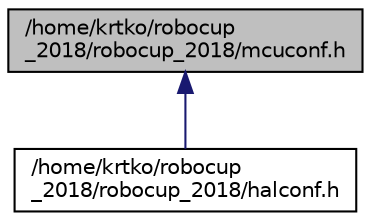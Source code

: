 digraph "/home/krtko/robocup_2018/robocup_2018/mcuconf.h"
{
  edge [fontname="Helvetica",fontsize="10",labelfontname="Helvetica",labelfontsize="10"];
  node [fontname="Helvetica",fontsize="10",shape=record];
  Node1 [label="/home/krtko/robocup\l_2018/robocup_2018/mcuconf.h",height=0.2,width=0.4,color="black", fillcolor="grey75", style="filled", fontcolor="black"];
  Node1 -> Node2 [dir="back",color="midnightblue",fontsize="10",style="solid",fontname="Helvetica"];
  Node2 [label="/home/krtko/robocup\l_2018/robocup_2018/halconf.h",height=0.2,width=0.4,color="black", fillcolor="white", style="filled",URL="$halconf_8h.html"];
}
